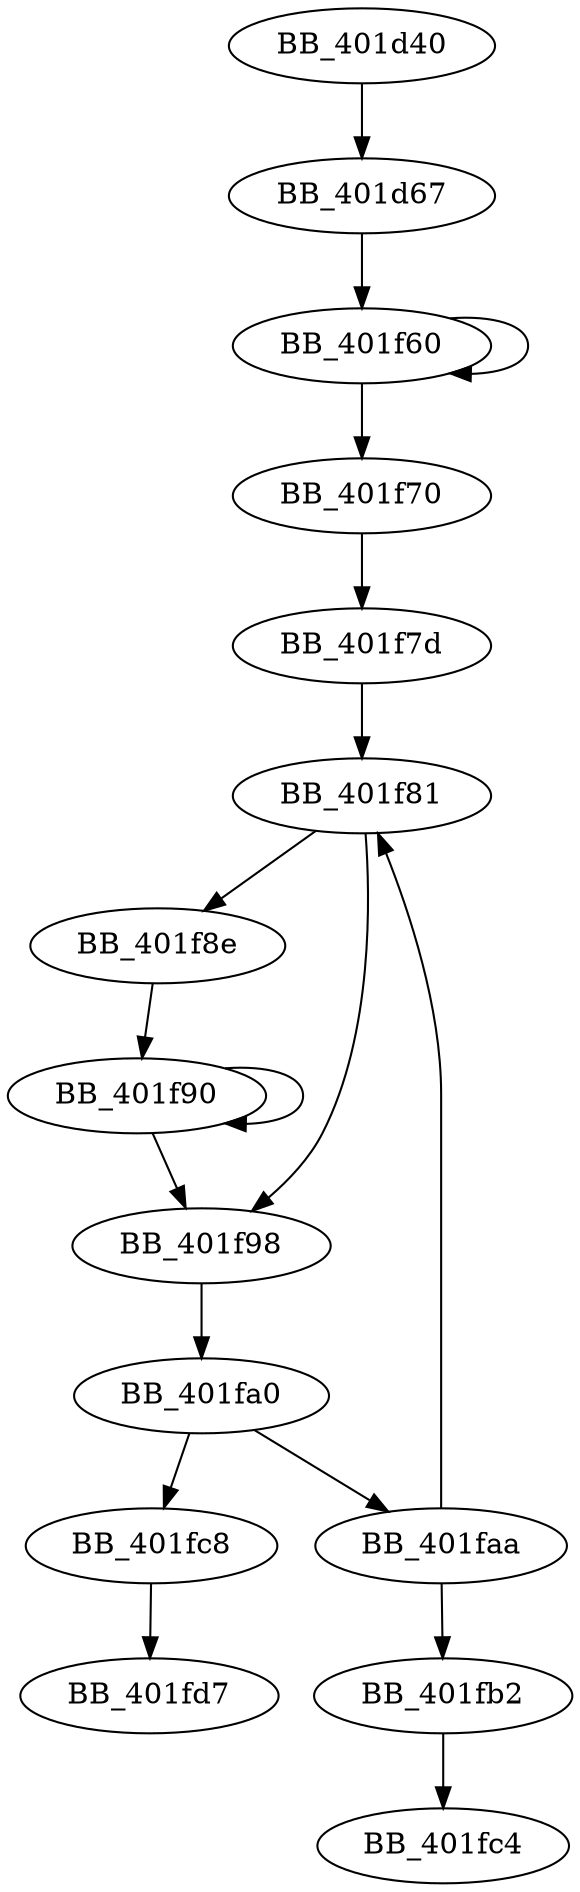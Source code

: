 DiGraph sub_401D40{
BB_401d40->BB_401d67
BB_401d67->BB_401f60
BB_401f60->BB_401f60
BB_401f60->BB_401f70
BB_401f70->BB_401f7d
BB_401f7d->BB_401f81
BB_401f81->BB_401f8e
BB_401f81->BB_401f98
BB_401f8e->BB_401f90
BB_401f90->BB_401f90
BB_401f90->BB_401f98
BB_401f98->BB_401fa0
BB_401fa0->BB_401faa
BB_401fa0->BB_401fc8
BB_401faa->BB_401f81
BB_401faa->BB_401fb2
BB_401fb2->BB_401fc4
BB_401fc8->BB_401fd7
}
